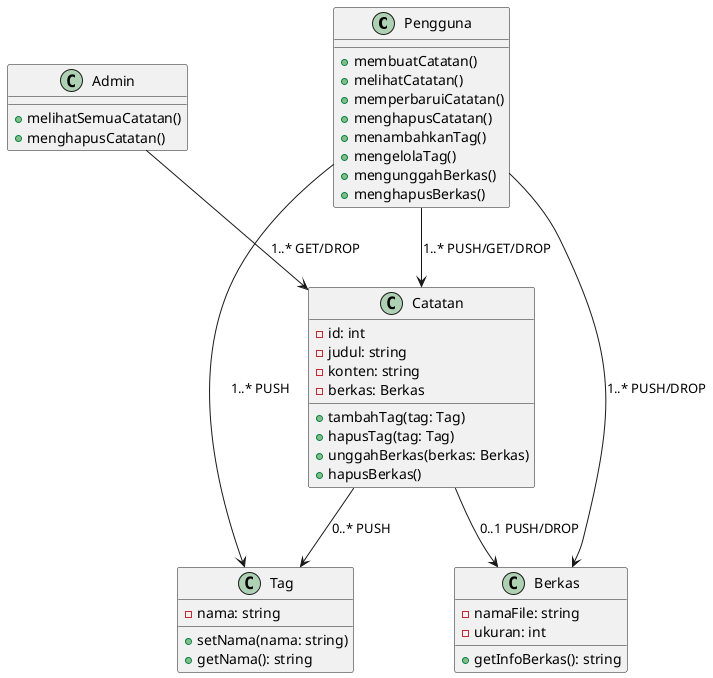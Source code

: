 @startuml Chronicle

class Pengguna {
    + membuatCatatan()
    + melihatCatatan()
    + memperbaruiCatatan()
    + menghapusCatatan()
    + menambahkanTag()
    + mengelolaTag()
    + mengunggahBerkas()
    + menghapusBerkas()
}

class Admin {
    + melihatSemuaCatatan()
    + menghapusCatatan()
}

class Catatan {
    - id: int
    - judul: string
    - konten: string
    - berkas: Berkas
    + tambahTag(tag: Tag)
    + hapusTag(tag: Tag)
    + unggahBerkas(berkas: Berkas)
    + hapusBerkas()
}

class Tag {
    - nama: string
    + setNama(nama: string)
    + getNama(): string
}

class Berkas {
    - namaFile: string
    - ukuran: int
    + getInfoBerkas(): string
}

Pengguna --> Catatan : "1..* PUSH/GET/DROP"
Pengguna --> Tag : "1..* PUSH"
Pengguna --> Berkas : "1..* PUSH/DROP"
Admin --> Catatan : "1..* GET/DROP"
Catatan --> Tag : "0..* PUSH"
Catatan --> Berkas : "0..1 PUSH/DROP"

@enduml

